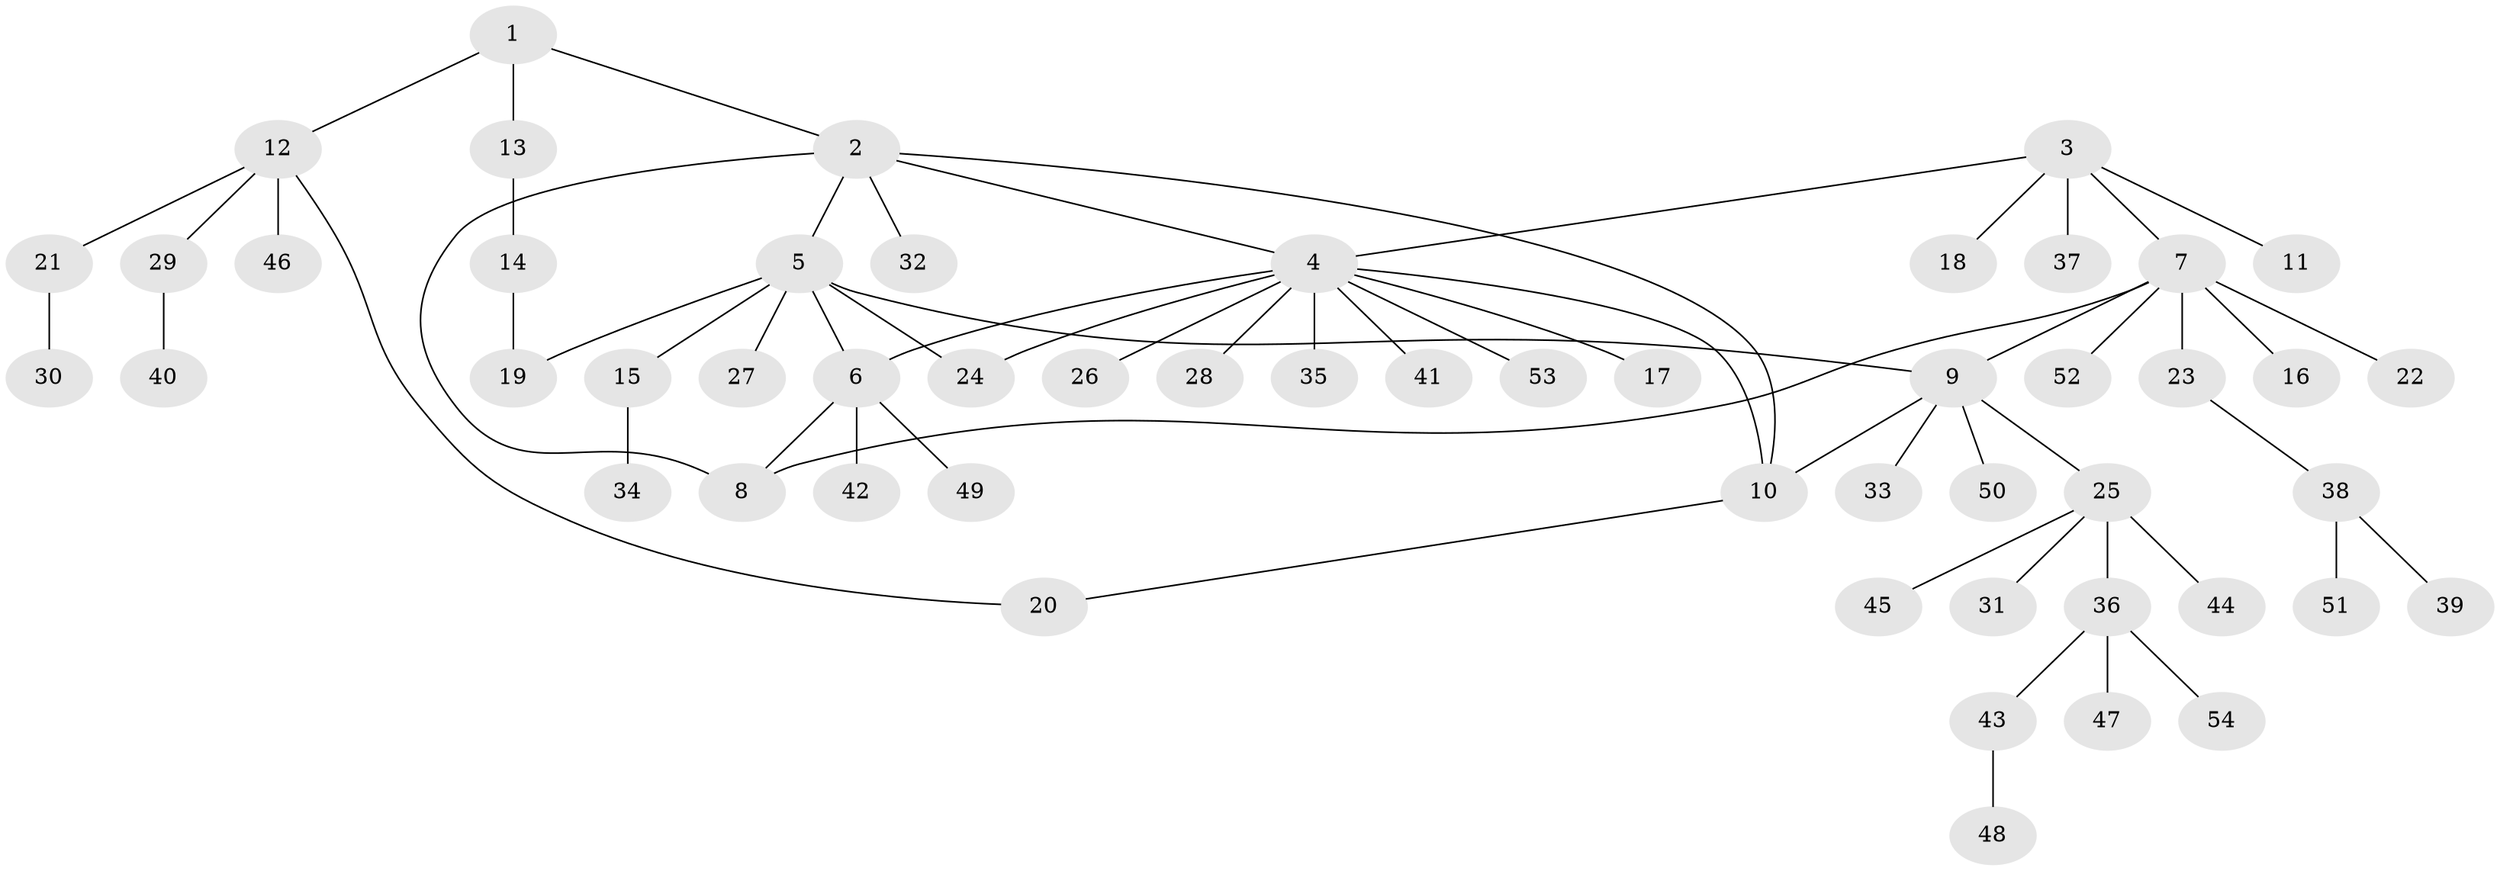 // Generated by graph-tools (version 1.1) at 2025/02/03/09/25 03:02:37]
// undirected, 54 vertices, 62 edges
graph export_dot {
graph [start="1"]
  node [color=gray90,style=filled];
  1;
  2;
  3;
  4;
  5;
  6;
  7;
  8;
  9;
  10;
  11;
  12;
  13;
  14;
  15;
  16;
  17;
  18;
  19;
  20;
  21;
  22;
  23;
  24;
  25;
  26;
  27;
  28;
  29;
  30;
  31;
  32;
  33;
  34;
  35;
  36;
  37;
  38;
  39;
  40;
  41;
  42;
  43;
  44;
  45;
  46;
  47;
  48;
  49;
  50;
  51;
  52;
  53;
  54;
  1 -- 2;
  1 -- 12;
  1 -- 13;
  2 -- 4;
  2 -- 5;
  2 -- 8;
  2 -- 10;
  2 -- 32;
  3 -- 4;
  3 -- 7;
  3 -- 11;
  3 -- 18;
  3 -- 37;
  4 -- 6;
  4 -- 10;
  4 -- 17;
  4 -- 24;
  4 -- 26;
  4 -- 28;
  4 -- 35;
  4 -- 41;
  4 -- 53;
  5 -- 6;
  5 -- 9;
  5 -- 15;
  5 -- 19;
  5 -- 24;
  5 -- 27;
  6 -- 8;
  6 -- 42;
  6 -- 49;
  7 -- 8;
  7 -- 9;
  7 -- 16;
  7 -- 22;
  7 -- 23;
  7 -- 52;
  9 -- 10;
  9 -- 25;
  9 -- 33;
  9 -- 50;
  10 -- 20;
  12 -- 20;
  12 -- 21;
  12 -- 29;
  12 -- 46;
  13 -- 14;
  14 -- 19;
  15 -- 34;
  21 -- 30;
  23 -- 38;
  25 -- 31;
  25 -- 36;
  25 -- 44;
  25 -- 45;
  29 -- 40;
  36 -- 43;
  36 -- 47;
  36 -- 54;
  38 -- 39;
  38 -- 51;
  43 -- 48;
}
